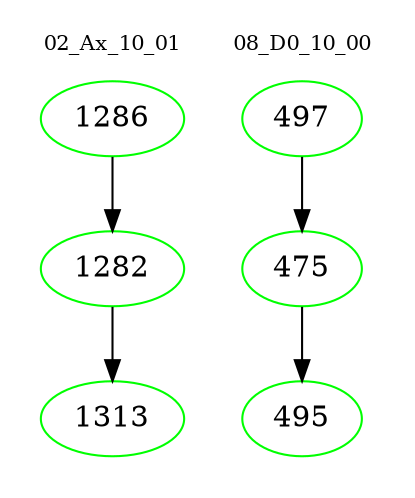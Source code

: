 digraph{
subgraph cluster_0 {
color = white
label = "02_Ax_10_01";
fontsize=10;
T0_1286 [label="1286", color="green"]
T0_1286 -> T0_1282 [color="black"]
T0_1282 [label="1282", color="green"]
T0_1282 -> T0_1313 [color="black"]
T0_1313 [label="1313", color="green"]
}
subgraph cluster_1 {
color = white
label = "08_D0_10_00";
fontsize=10;
T1_497 [label="497", color="green"]
T1_497 -> T1_475 [color="black"]
T1_475 [label="475", color="green"]
T1_475 -> T1_495 [color="black"]
T1_495 [label="495", color="green"]
}
}
